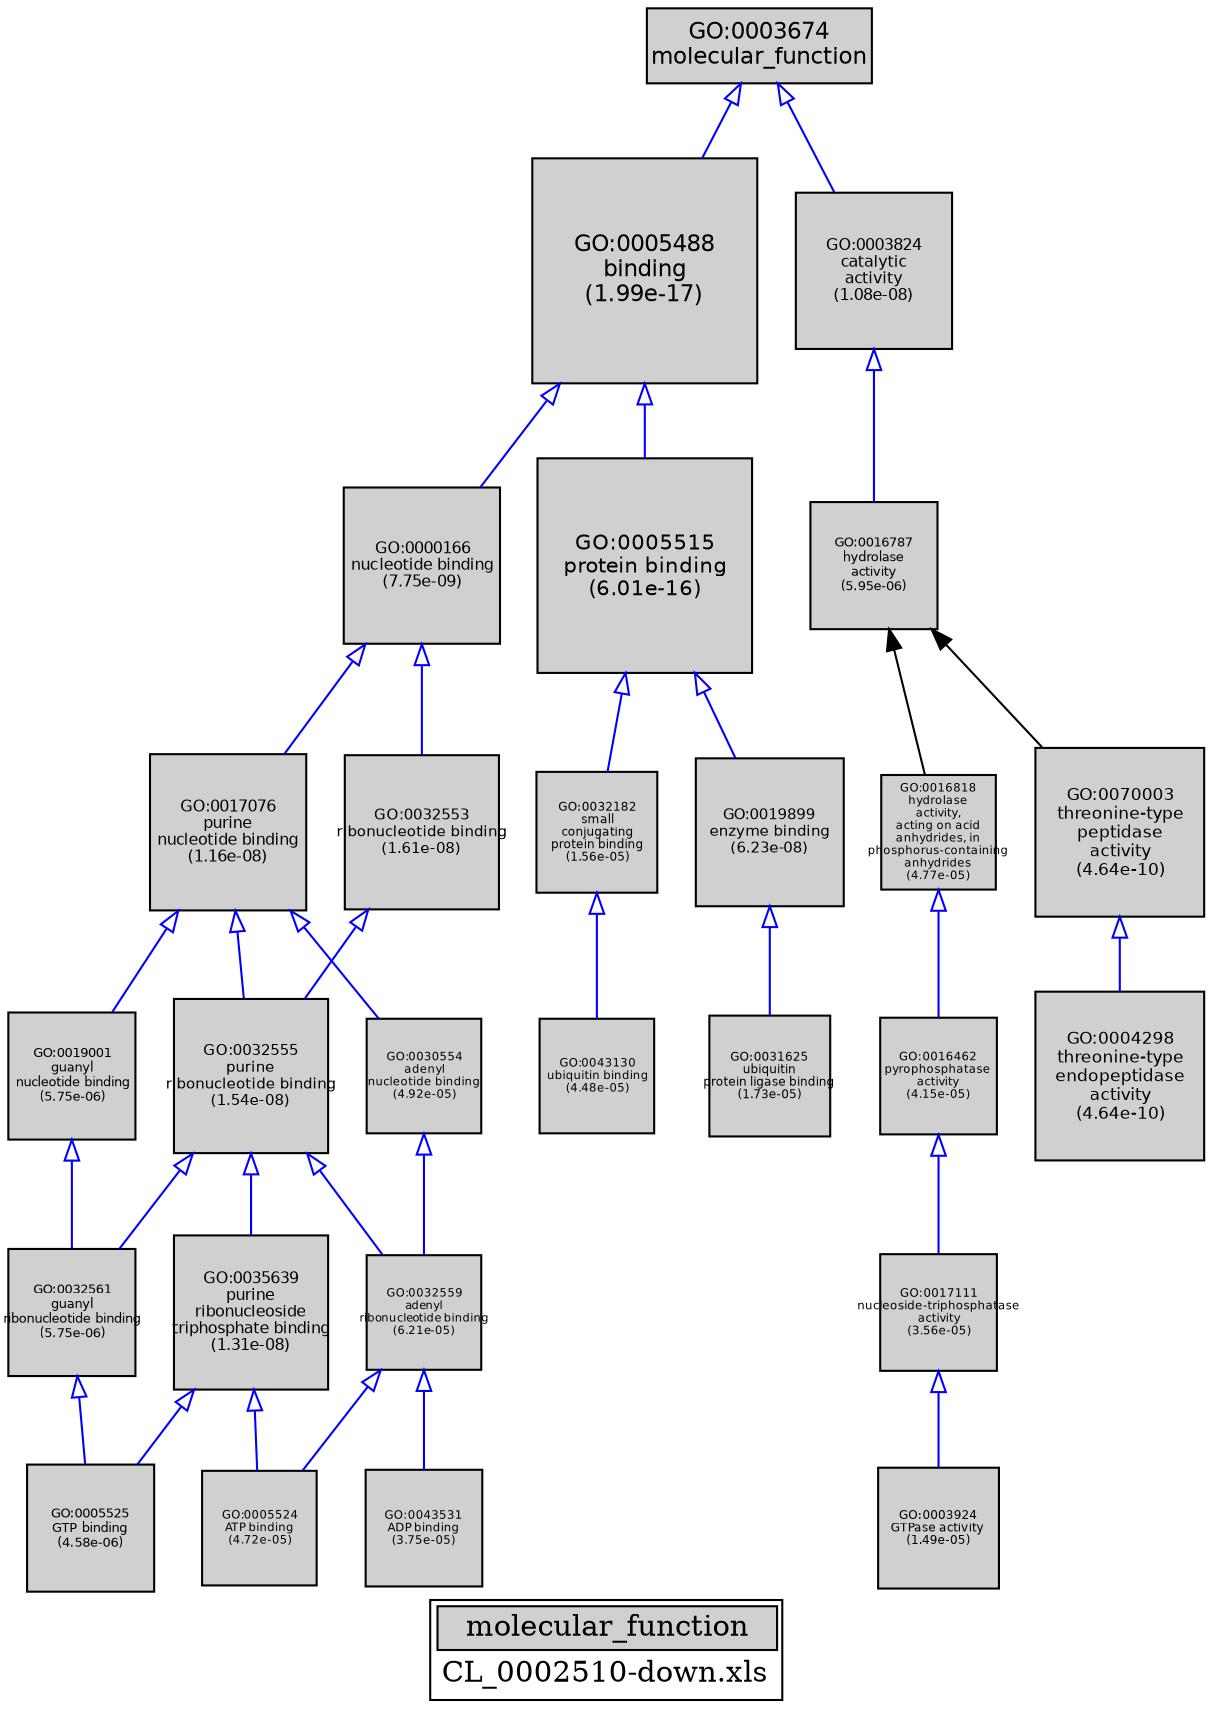 digraph "molecular_function" {
graph [ bgcolor = "#FFFFFF", label = <<TABLE COLOR="black" BGCOLOR="white"><TR><TD COLSPAN="2" BGCOLOR="#D0D0D0"><FONT COLOR="black">molecular_function</FONT></TD></TR><TR><TD BORDER="0">CL_0002510-down.xls</TD></TR></TABLE>> ];
node [ fontname = "Helvetica" ];

subgraph "nodes" {

node [ style = "filled", fixedsize = "true", width = 1, shape = "box", fontsize = 9, fillcolor = "#D0D0D0", fontcolor = "black", color = "black" ];

"GO:0043130" [ URL = "#GO:0043130", label = <<TABLE BORDER="0"><TR><TD>GO:0043130<BR/>ubiquitin binding<BR/>(4.48e-05)</TD></TR></TABLE>>, width = 0.770202686642, shape = "box", fontsize = 5.54545934382, height = 0.770202686642 ];
"GO:0032182" [ URL = "#GO:0032182", label = <<TABLE BORDER="0"><TR><TD>GO:0032182<BR/>small<BR/>conjugating<BR/>protein binding<BR/>(1.56e-05)</TD></TR></TABLE>>, width = 0.809043472353, shape = "box", fontsize = 5.82511300094, height = 0.809043472353 ];
"GO:0000166" [ URL = "#GO:0000166", label = <<TABLE BORDER="0"><TR><TD>GO:0000166<BR/>nucleotide binding<BR/>(7.75e-09)</TD></TR></TABLE>>, width = 1.04777703591, shape = "box", fontsize = 7.54399465855, height = 1.04777703591 ];
"GO:0016818" [ URL = "#GO:0016818", label = <<TABLE BORDER="0"><TR><TD>GO:0016818<BR/>hydrolase<BR/>activity,<BR/>acting on acid<BR/>anhydrides, in<BR/>phosphorus-containing<BR/>anhydrides<BR/>(4.77e-05)</TD></TR></TABLE>>, width = 0.767848678399, shape = "box", fontsize = 5.52851048447, height = 0.767848678399 ];
"GO:0005488" [ URL = "#GO:0005488", label = <<TABLE BORDER="0"><TR><TD>GO:0005488<BR/>binding<BR/>(1.99e-17)</TD></TR></TABLE>>, width = 1.5, shape = "box", fontsize = 10.8, height = 1.5 ];
"GO:0003674" [ URL = "#GO:0003674", label = <<TABLE BORDER="0"><TR><TD>GO:0003674<BR/>molecular_function</TD></TR></TABLE>>, width = 1.5, shape = "box", fontsize = 10.8 ];
"GO:0003924" [ URL = "#GO:0003924", label = <<TABLE BORDER="0"><TR><TD>GO:0003924<BR/>GTPase activity<BR/>(1.49e-05)</TD></TR></TABLE>>, width = 0.810897209512, shape = "box", fontsize = 5.83845990849, height = 0.810897209512 ];
"GO:0031625" [ URL = "#GO:0031625", label = <<TABLE BORDER="0"><TR><TD>GO:0031625<BR/>ubiquitin<BR/>protein ligase binding<BR/>(1.73e-05)</TD></TR></TABLE>>, width = 0.805366284074, shape = "box", fontsize = 5.79863724533, height = 0.805366284074 ];
"GO:0070003" [ URL = "#GO:0070003", label = <<TABLE BORDER="0"><TR><TD>GO:0070003<BR/>threonine-type<BR/>peptidase<BR/>activity<BR/>(4.64e-10)</TD></TR></TABLE>>, width = 1.12328159803, shape = "box", fontsize = 8.08762750579, height = 1.12328159803 ];
"GO:0005515" [ URL = "#GO:0005515", label = <<TABLE BORDER="0"><TR><TD>GO:0005515<BR/>protein binding<BR/>(6.01e-16)</TD></TR></TABLE>>, width = 1.43228131739, shape = "box", fontsize = 10.3124254852, height = 1.43228131739 ];
"GO:0005525" [ URL = "#GO:0005525", label = <<TABLE BORDER="0"><TR><TD>GO:0005525<BR/>GTP binding<BR/>(4.58e-06)</TD></TR></TABLE>>, width = 0.852128371949, shape = "box", fontsize = 6.13532427803, height = 0.852128371949 ];
"GO:0035639" [ URL = "#GO:0035639", label = <<TABLE BORDER="0"><TR><TD>GO:0035639<BR/>purine<BR/>ribonucleoside<BR/>triphosphate binding<BR/>(1.31e-08)</TD></TR></TABLE>>, width = 1.03314769544, shape = "box", fontsize = 7.43866340716, height = 1.03314769544 ];
"GO:0032561" [ URL = "#GO:0032561", label = <<TABLE BORDER="0"><TR><TD>GO:0032561<BR/>guanyl<BR/>ribonucleotide binding<BR/>(5.75e-06)</TD></TR></TABLE>>, width = 0.844313852776, shape = "box", fontsize = 6.07905973999, height = 0.844313852776 ];
"GO:0016787" [ URL = "#GO:0016787", label = <<TABLE BORDER="0"><TR><TD>GO:0016787<BR/>hydrolase<BR/>activity<BR/>(5.95e-06)</TD></TR></TABLE>>, width = 0.843114298031, shape = "box", fontsize = 6.07042294582, height = 0.843114298031 ];
"GO:0019001" [ URL = "#GO:0019001", label = <<TABLE BORDER="0"><TR><TD>GO:0019001<BR/>guanyl<BR/>nucleotide binding<BR/>(5.75e-06)</TD></TR></TABLE>>, width = 0.844313852776, shape = "box", fontsize = 6.07905973999, height = 0.844313852776 ];
"GO:0016462" [ URL = "#GO:0016462", label = <<TABLE BORDER="0"><TR><TD>GO:0016462<BR/>pyrophosphatase<BR/>activity<BR/>(4.15e-05)</TD></TR></TABLE>>, width = 0.773093282001, shape = "box", fontsize = 5.56627163041, height = 0.773093282001 ];
"GO:0030554" [ URL = "#GO:0030554", label = <<TABLE BORDER="0"><TR><TD>GO:0030554<BR/>adenyl<BR/>nucleotide binding<BR/>(4.92e-05)</TD></TR></TABLE>>, width = 0.766713743795, shape = "box", fontsize = 5.52033895532, height = 0.766713743795 ];
"GO:0032555" [ URL = "#GO:0032555", label = <<TABLE BORDER="0"><TR><TD>GO:0032555<BR/>purine<BR/>ribonucleotide binding<BR/>(1.54e-08)</TD></TR></TABLE>>, width = 1.02842419689, shape = "box", fontsize = 7.40465421758, height = 1.02842419689 ];
"GO:0003824" [ URL = "#GO:0003824", label = <<TABLE BORDER="0"><TR><TD>GO:0003824<BR/>catalytic<BR/>activity<BR/>(1.08e-08)</TD></TR></TABLE>>, width = 1.03842652088, shape = "box", fontsize = 7.47667095036, height = 1.03842652088 ];
"GO:0004298" [ URL = "#GO:0004298", label = <<TABLE BORDER="0"><TR><TD>GO:0004298<BR/>threonine-type<BR/>endopeptidase<BR/>activity<BR/>(4.64e-10)</TD></TR></TABLE>>, width = 1.12328159803, shape = "box", fontsize = 8.08762750579, height = 1.12328159803 ];
"GO:0017076" [ URL = "#GO:0017076", label = <<TABLE BORDER="0"><TR><TD>GO:0017076<BR/>purine<BR/>nucleotide binding<BR/>(1.16e-08)</TD></TR></TABLE>>, width = 1.03650808513, shape = "box", fontsize = 7.46285821292, height = 1.03650808513 ];
"GO:0032553" [ URL = "#GO:0032553", label = <<TABLE BORDER="0"><TR><TD>GO:0032553<BR/>ribonucleotide binding<BR/>(1.61e-08)</TD></TR></TABLE>>, width = 1.0273279401, shape = "box", fontsize = 7.3967611687, height = 1.0273279401 ];
"GO:0017111" [ URL = "#GO:0017111", label = <<TABLE BORDER="0"><TR><TD>GO:0017111<BR/>nucleoside-triphosphatase<BR/>activity<BR/>(3.56e-05)</TD></TR></TABLE>>, width = 0.778874012008, shape = "box", fontsize = 5.60789288645, height = 0.778874012008 ];
"GO:0019899" [ URL = "#GO:0019899", label = <<TABLE BORDER="0"><TR><TD>GO:0019899<BR/>enzyme binding<BR/>(6.23e-08)</TD></TR></TABLE>>, width = 0.988133937684, shape = "box", fontsize = 7.11456435133, height = 0.988133937684 ];
"GO:0043531" [ URL = "#GO:0043531", label = <<TABLE BORDER="0"><TR><TD>GO:0043531<BR/>ADP binding<BR/>(3.75e-05)</TD></TR></TABLE>>, width = 0.776897779709, shape = "box", fontsize = 5.5936640139, height = 0.776897779709 ];
"GO:0005524" [ URL = "#GO:0005524", label = <<TABLE BORDER="0"><TR><TD>GO:0005524<BR/>ATP binding<BR/>(4.72e-05)</TD></TR></TABLE>>, width = 0.768284348375, shape = "box", fontsize = 5.5316473083, height = 0.768284348375 ];
"GO:0032559" [ URL = "#GO:0032559", label = <<TABLE BORDER="0"><TR><TD>GO:0032559<BR/>adenyl<BR/>ribonucleotide binding<BR/>(6.21e-05)</TD></TR></TABLE>>, width = 0.757755108916, shape = "box", fontsize = 5.45583678419, height = 0.757755108916 ];
}
subgraph "edges" {


edge [ dir = "back", weight = 1 ];
subgraph "regulates" {


edge [ color = "cyan", arrowtail = "none" ];
subgraph "positive" {


edge [ color = "green", arrowtail = "vee" ];
}
subgraph "negative" {


edge [ color = "red", arrowtail = "tee" ];
}
}
subgraph "part_of" {


edge [ color = "purple", arrowtail = "diamond", weight = 2.5 ];
}
subgraph "is_a" {


edge [ color = "blue", arrowtail = "empty", weight = 5.0 ];
"GO:0032553" -> "GO:0032555";
"GO:0032561" -> "GO:0005525";
"GO:0000166" -> "GO:0032553";
"GO:0003674" -> "GO:0005488";
"GO:0003824" -> "GO:0016787";
"GO:0032555" -> "GO:0035639";
"GO:0032559" -> "GO:0043531";
"GO:0003674" -> "GO:0003824";
"GO:0005515" -> "GO:0019899";
"GO:0017076" -> "GO:0019001";
"GO:0000166" -> "GO:0017076";
"GO:0032555" -> "GO:0032559";
"GO:0017076" -> "GO:0030554";
"GO:0016818" -> "GO:0016462";
"GO:0017076" -> "GO:0032555";
"GO:0032559" -> "GO:0005524";
"GO:0005488" -> "GO:0005515";
"GO:0019899" -> "GO:0031625";
"GO:0032555" -> "GO:0032561";
"GO:0005488" -> "GO:0000166";
"GO:0005515" -> "GO:0032182";
"GO:0070003" -> "GO:0004298";
"GO:0017111" -> "GO:0003924";
"GO:0032182" -> "GO:0043130";
"GO:0035639" -> "GO:0005524";
"GO:0016462" -> "GO:0017111";
"GO:0035639" -> "GO:0005525";
"GO:0019001" -> "GO:0032561";
"GO:0030554" -> "GO:0032559";
}
"GO:0016787" -> "GO:0070003";
"GO:0016787" -> "GO:0016818";
}
}
